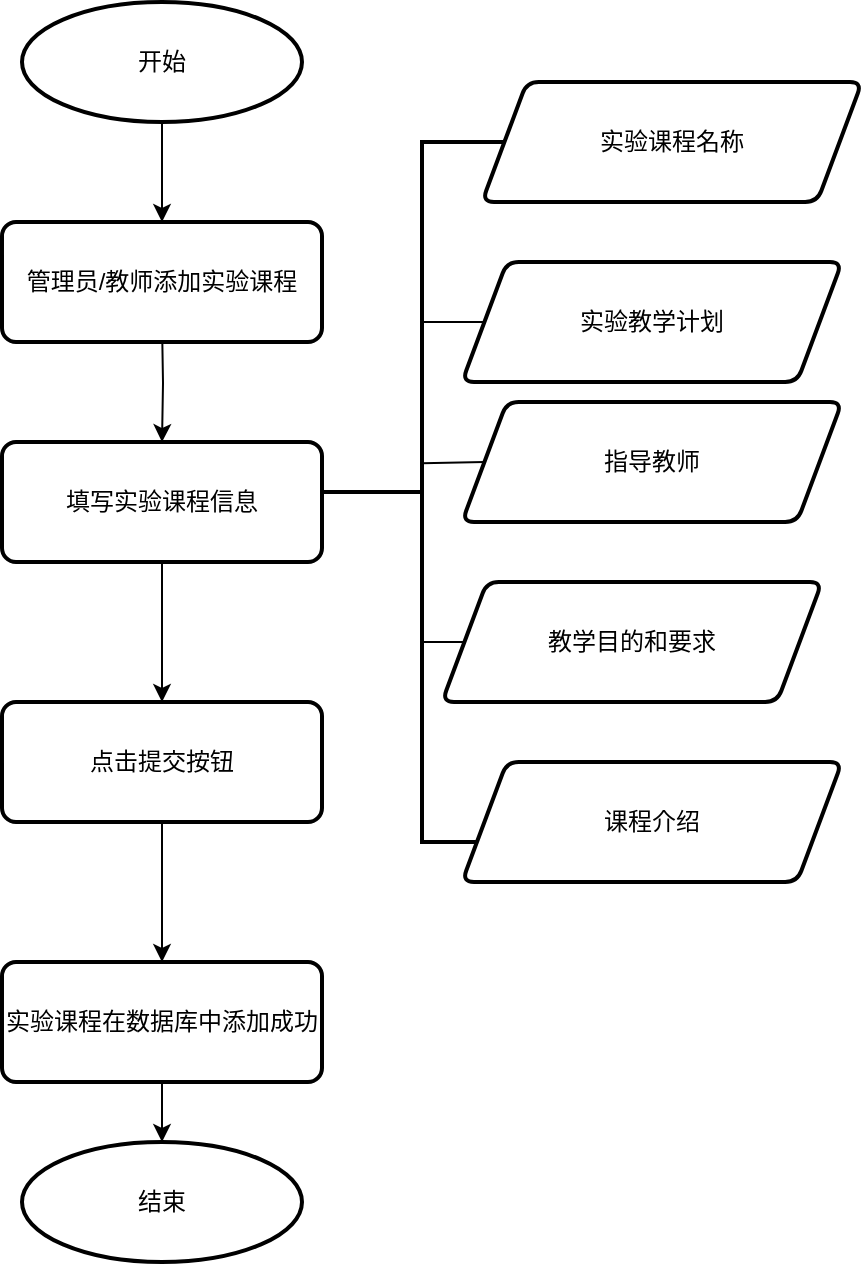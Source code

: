 <mxfile version="24.2.5" type="github">
  <diagram name="第 1 页" id="yuuOQ21rpZtRjdnP8Vn5">
    <mxGraphModel dx="1434" dy="772" grid="1" gridSize="10" guides="1" tooltips="1" connect="1" arrows="1" fold="1" page="1" pageScale="1" pageWidth="827" pageHeight="1169" math="0" shadow="0">
      <root>
        <mxCell id="0" />
        <mxCell id="1" parent="0" />
        <mxCell id="7RT1Pp-6hHTGO0pvkq0_-13" value="" style="edgeStyle=orthogonalEdgeStyle;rounded=0;orthogonalLoop=1;jettySize=auto;html=1;" edge="1" parent="1" target="7RT1Pp-6hHTGO0pvkq0_-2">
          <mxGeometry relative="1" as="geometry">
            <mxPoint x="320" y="230" as="sourcePoint" />
          </mxGeometry>
        </mxCell>
        <mxCell id="7RT1Pp-6hHTGO0pvkq0_-21" value="" style="edgeStyle=orthogonalEdgeStyle;rounded=0;orthogonalLoop=1;jettySize=auto;html=1;" edge="1" parent="1" source="7RT1Pp-6hHTGO0pvkq0_-2" target="7RT1Pp-6hHTGO0pvkq0_-20">
          <mxGeometry relative="1" as="geometry" />
        </mxCell>
        <mxCell id="7RT1Pp-6hHTGO0pvkq0_-2" value="填写实验课程信息" style="rounded=1;whiteSpace=wrap;html=1;absoluteArcSize=1;arcSize=14;strokeWidth=2;" vertex="1" parent="1">
          <mxGeometry x="240" y="290" width="160" height="60" as="geometry" />
        </mxCell>
        <mxCell id="7RT1Pp-6hHTGO0pvkq0_-3" value="" style="strokeWidth=2;html=1;shape=mxgraph.flowchart.annotation_2;align=left;labelPosition=right;pointerEvents=1;" vertex="1" parent="1">
          <mxGeometry x="400" y="140" width="100" height="350" as="geometry" />
        </mxCell>
        <mxCell id="7RT1Pp-6hHTGO0pvkq0_-4" value="实验课程名称" style="shape=parallelogram;html=1;strokeWidth=2;perimeter=parallelogramPerimeter;whiteSpace=wrap;rounded=1;arcSize=12;size=0.118;" vertex="1" parent="1">
          <mxGeometry x="480" y="110" width="190" height="60" as="geometry" />
        </mxCell>
        <mxCell id="7RT1Pp-6hHTGO0pvkq0_-5" value="实验教学计划" style="shape=parallelogram;html=1;strokeWidth=2;perimeter=parallelogramPerimeter;whiteSpace=wrap;rounded=1;arcSize=12;size=0.118;" vertex="1" parent="1">
          <mxGeometry x="470" y="200" width="190" height="60" as="geometry" />
        </mxCell>
        <mxCell id="7RT1Pp-6hHTGO0pvkq0_-7" value="指导教师" style="shape=parallelogram;html=1;strokeWidth=2;perimeter=parallelogramPerimeter;whiteSpace=wrap;rounded=1;arcSize=12;size=0.118;" vertex="1" parent="1">
          <mxGeometry x="470" y="270" width="190" height="60" as="geometry" />
        </mxCell>
        <mxCell id="7RT1Pp-6hHTGO0pvkq0_-14" value="" style="endArrow=none;html=1;rounded=0;exitX=0;exitY=0.5;exitDx=0;exitDy=0;" edge="1" parent="1" source="7RT1Pp-6hHTGO0pvkq0_-5">
          <mxGeometry width="50" height="50" relative="1" as="geometry">
            <mxPoint x="390" y="420" as="sourcePoint" />
            <mxPoint x="450" y="230" as="targetPoint" />
          </mxGeometry>
        </mxCell>
        <mxCell id="7RT1Pp-6hHTGO0pvkq0_-15" value="" style="endArrow=none;html=1;rounded=0;entryX=0.5;entryY=0.459;entryDx=0;entryDy=0;entryPerimeter=0;exitX=0;exitY=0.5;exitDx=0;exitDy=0;" edge="1" parent="1" source="7RT1Pp-6hHTGO0pvkq0_-7" target="7RT1Pp-6hHTGO0pvkq0_-3">
          <mxGeometry width="50" height="50" relative="1" as="geometry">
            <mxPoint x="390" y="420" as="sourcePoint" />
            <mxPoint x="440" y="370" as="targetPoint" />
          </mxGeometry>
        </mxCell>
        <mxCell id="7RT1Pp-6hHTGO0pvkq0_-16" value="教学目的和要求" style="shape=parallelogram;html=1;strokeWidth=2;perimeter=parallelogramPerimeter;whiteSpace=wrap;rounded=1;arcSize=12;size=0.118;" vertex="1" parent="1">
          <mxGeometry x="460" y="360" width="190" height="60" as="geometry" />
        </mxCell>
        <mxCell id="7RT1Pp-6hHTGO0pvkq0_-17" value="" style="endArrow=none;html=1;rounded=0;" edge="1" parent="1" source="7RT1Pp-6hHTGO0pvkq0_-16">
          <mxGeometry width="50" height="50" relative="1" as="geometry">
            <mxPoint x="390" y="420" as="sourcePoint" />
            <mxPoint x="450" y="390" as="targetPoint" />
          </mxGeometry>
        </mxCell>
        <mxCell id="7RT1Pp-6hHTGO0pvkq0_-18" value="课程介绍" style="shape=parallelogram;html=1;strokeWidth=2;perimeter=parallelogramPerimeter;whiteSpace=wrap;rounded=1;arcSize=12;size=0.118;" vertex="1" parent="1">
          <mxGeometry x="470" y="450" width="190" height="60" as="geometry" />
        </mxCell>
        <mxCell id="7RT1Pp-6hHTGO0pvkq0_-23" value="" style="edgeStyle=orthogonalEdgeStyle;rounded=0;orthogonalLoop=1;jettySize=auto;html=1;" edge="1" parent="1" source="7RT1Pp-6hHTGO0pvkq0_-20" target="7RT1Pp-6hHTGO0pvkq0_-22">
          <mxGeometry relative="1" as="geometry" />
        </mxCell>
        <mxCell id="7RT1Pp-6hHTGO0pvkq0_-20" value="点击提交按钮" style="rounded=1;whiteSpace=wrap;html=1;absoluteArcSize=1;arcSize=14;strokeWidth=2;" vertex="1" parent="1">
          <mxGeometry x="240" y="420" width="160" height="60" as="geometry" />
        </mxCell>
        <mxCell id="7RT1Pp-6hHTGO0pvkq0_-29" value="" style="edgeStyle=orthogonalEdgeStyle;rounded=0;orthogonalLoop=1;jettySize=auto;html=1;" edge="1" parent="1" source="7RT1Pp-6hHTGO0pvkq0_-22" target="7RT1Pp-6hHTGO0pvkq0_-28">
          <mxGeometry relative="1" as="geometry" />
        </mxCell>
        <mxCell id="7RT1Pp-6hHTGO0pvkq0_-22" value="实验课程在数据库中添加成功" style="rounded=1;whiteSpace=wrap;html=1;absoluteArcSize=1;arcSize=14;strokeWidth=2;" vertex="1" parent="1">
          <mxGeometry x="240" y="550" width="160" height="60" as="geometry" />
        </mxCell>
        <mxCell id="7RT1Pp-6hHTGO0pvkq0_-24" value="管理员/教师添加实验课程" style="rounded=1;whiteSpace=wrap;html=1;absoluteArcSize=1;arcSize=14;strokeWidth=2;" vertex="1" parent="1">
          <mxGeometry x="240" y="180" width="160" height="60" as="geometry" />
        </mxCell>
        <mxCell id="7RT1Pp-6hHTGO0pvkq0_-27" value="" style="edgeStyle=orthogonalEdgeStyle;rounded=0;orthogonalLoop=1;jettySize=auto;html=1;" edge="1" parent="1" source="7RT1Pp-6hHTGO0pvkq0_-26" target="7RT1Pp-6hHTGO0pvkq0_-24">
          <mxGeometry relative="1" as="geometry" />
        </mxCell>
        <mxCell id="7RT1Pp-6hHTGO0pvkq0_-26" value="开始" style="strokeWidth=2;html=1;shape=mxgraph.flowchart.start_1;whiteSpace=wrap;" vertex="1" parent="1">
          <mxGeometry x="250" y="70" width="140" height="60" as="geometry" />
        </mxCell>
        <mxCell id="7RT1Pp-6hHTGO0pvkq0_-28" value="结束" style="strokeWidth=2;html=1;shape=mxgraph.flowchart.start_1;whiteSpace=wrap;" vertex="1" parent="1">
          <mxGeometry x="250" y="640" width="140" height="60" as="geometry" />
        </mxCell>
      </root>
    </mxGraphModel>
  </diagram>
</mxfile>
